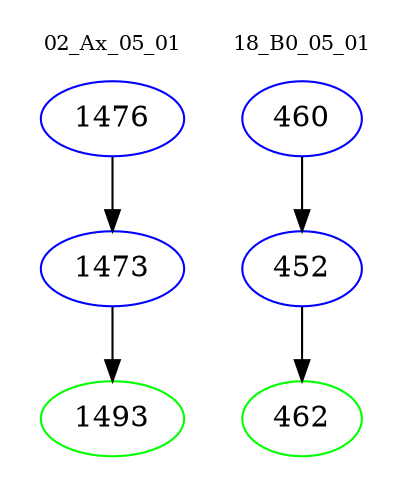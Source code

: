 digraph{
subgraph cluster_0 {
color = white
label = "02_Ax_05_01";
fontsize=10;
T0_1476 [label="1476", color="blue"]
T0_1476 -> T0_1473 [color="black"]
T0_1473 [label="1473", color="blue"]
T0_1473 -> T0_1493 [color="black"]
T0_1493 [label="1493", color="green"]
}
subgraph cluster_1 {
color = white
label = "18_B0_05_01";
fontsize=10;
T1_460 [label="460", color="blue"]
T1_460 -> T1_452 [color="black"]
T1_452 [label="452", color="blue"]
T1_452 -> T1_462 [color="black"]
T1_462 [label="462", color="green"]
}
}
